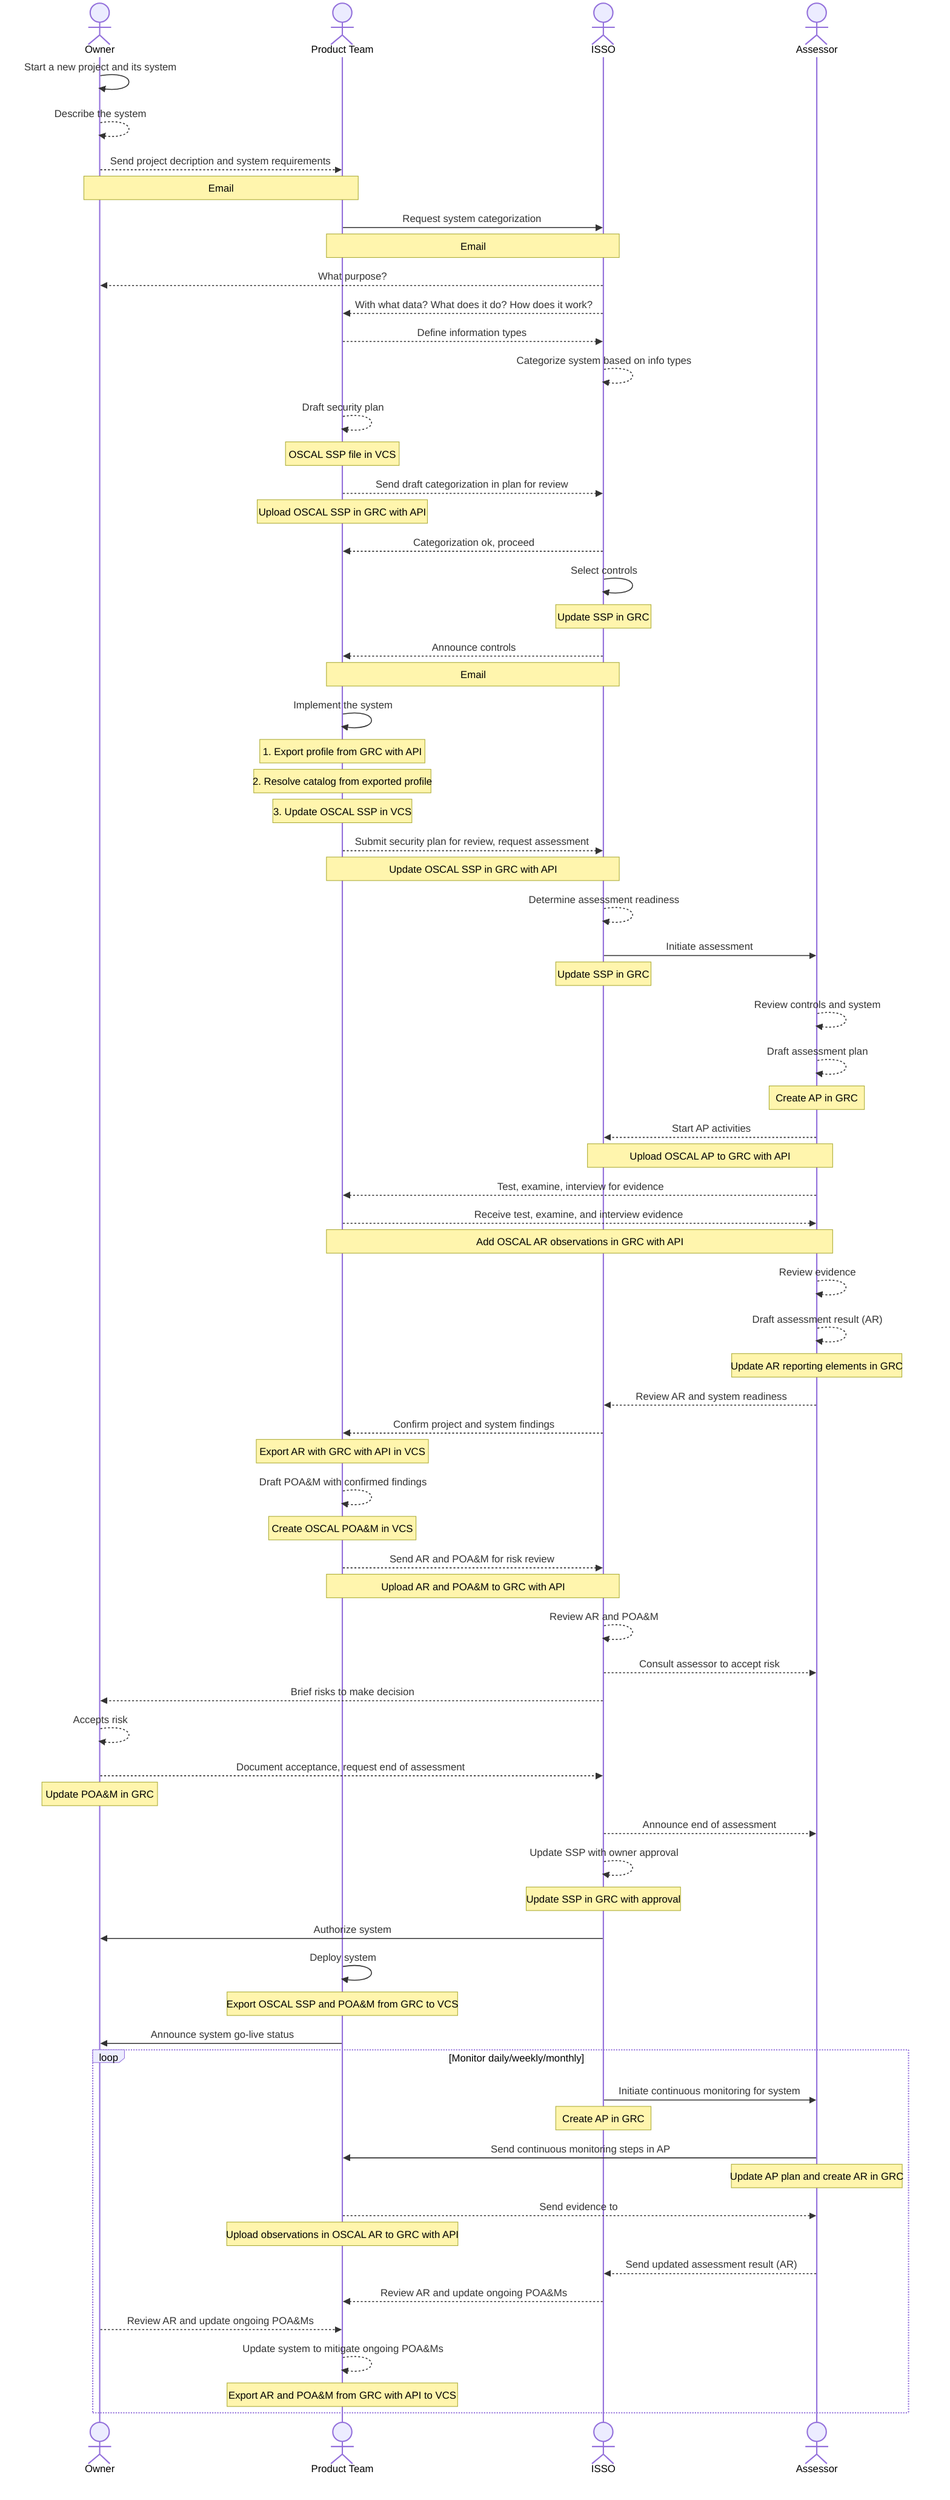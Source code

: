 sequenceDiagram
    actor Owner
    actor Product Team
    actor ISSO
    actor Assessor
    %% Prepare
    Owner->>Owner: Start a new project and its system
    Owner-->>Owner: Describe the system
    Owner-->>Product Team: Send project decription and system requirements
    Note over Owner,Product Team: Email
    %% Categorize
    Product Team->>ISSO: Request system categorization
    Note over Product Team,ISSO: Email
    ISSO-->>Owner: What purpose?
    ISSO-->>Product Team: With what data? What does it do? How does it work?
    Product Team-->>ISSO: Define information types
    ISSO-->>ISSO: Categorize system based on info types
    Product Team-->>Product Team: Draft security plan
    Note over Product Team: OSCAL SSP file in VCS
    Product Team-->>ISSO: Send draft categorization in plan for review
    Note over Product Team: Upload OSCAL SSP in GRC with API
    ISSO-->>Product Team: Categorization ok, proceed
    %% Select controls
    ISSO->>ISSO: Select controls
    Note over ISSO: Update SSP in GRC
    ISSO-->>Product Team: Announce controls
    Note over ISSO, Product Team: Email
    %% Implement system and controls
    Product Team->>Product Team: Implement the system
    Note over Product Team: 1. Export profile from GRC with API
    Note over Product Team: 2. Resolve catalog from exported profile
    Note over Product Team: 3. Update OSCAL SSP in VCS
    Product Team-->>ISSO: Submit security plan for review, request assessment
    Note over Product Team,ISSO: Update OSCAL SSP in GRC with API
    ISSO-->>ISSO: Determine assessment readiness
    %% Assess
    ISSO->>Assessor: Initiate assessment
    Note over ISSO: Update SSP in GRC
    Assessor-->>Assessor: Review controls and system
    Assessor-->>Assessor: Draft assessment plan
    Note over Assessor: Create AP in GRC
    Assessor-->>ISSO: Start AP activities
    Note over Assessor,ISSO: Upload OSCAL AP to GRC with API
    Assessor-->>Product Team: Test, examine, interview for evidence
    Product Team-->>Assessor: Receive test, examine, and interview evidence
    Note over Product Team, Assessor: Add OSCAL AR observations in GRC with API
    Assessor-->>Assessor: Review evidence
    Assessor-->>Assessor: Draft assessment result (AR)
    Note over Assessor: Update AR reporting elements in GRC
    Assessor-->>ISSO: Review AR and system readiness
    ISSO-->>Product Team: Confirm project and system findings
    Note over Product Team: Export AR with GRC with API in VCS
    Product Team-->>Product Team: Draft POA&M with confirmed findings
    Note over Product Team: Create OSCAL POA&M in VCS
    Product Team-->>ISSO: Send AR and POA&M for risk review
    Note over Product Team,ISSO: Upload AR and POA&M to GRC with API
    ISSO-->>ISSO: Review AR and POA&M
    ISSO-->>Assessor: Consult assessor to accept risk
    ISSO-->>Owner: Brief risks to make decision
    Owner-->>Owner: Accepts risk
    Owner-->>ISSO: Document acceptance, request end of assessment
    Note over Owner: Update POA&M in GRC
    ISSO-->>Assessor: Announce end of assessment
    %% Authorize
    ISSO-->>ISSO: Update SSP with owner approval
    Note over ISSO: Update SSP in GRC with approval
    ISSO->>Owner: Authorize system
    Product Team->>Product Team: Deploy system
    Note over Product Team: Export OSCAL SSP and POA&M from GRC to VCS
    Product Team->>Owner: Announce system go-live status
    %% Continuously monitor controls
    loop Monitor daily/weekly/monthly
        ISSO->>Assessor: Initiate continuous monitoring for system
        Note over ISSO: Create AP in GRC
        Assessor->>Product Team: Send continuous monitoring steps in AP
        Note over Assessor: Update AP plan and create AR in GRC
        Product Team-->>Assessor: Send evidence to 
        Note over Product Team: Upload observations in OSCAL AR to GRC with API
        Assessor-->>ISSO: Send updated assessment result (AR)
        ISSO-->>Product Team: Review AR and update ongoing POA&Ms
        Owner-->>Product Team: Review AR and update ongoing POA&Ms
        Product Team-->>Product Team: Update system to mitigate ongoing POA&Ms
        Note over Product Team: Export AR and POA&M from GRC with API to VCS
    end